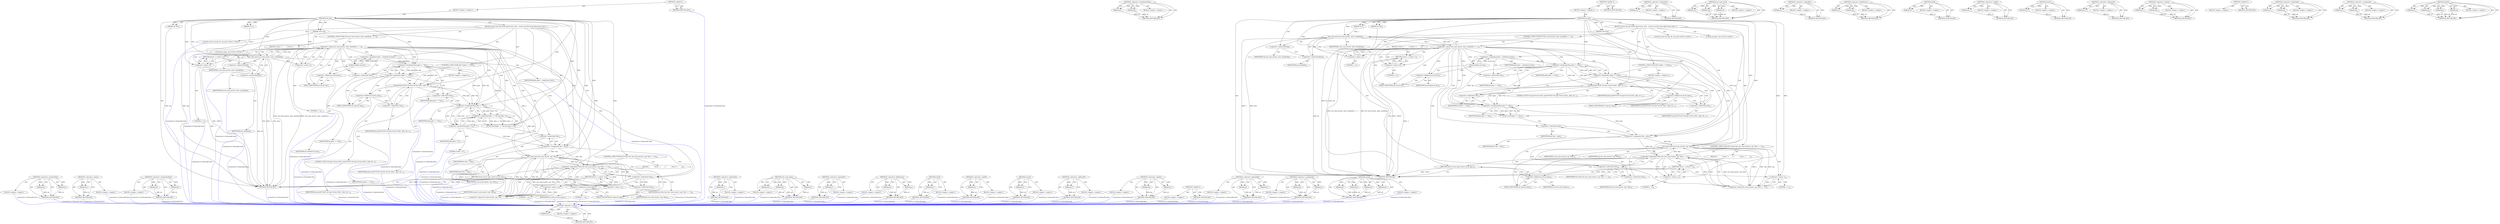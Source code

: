 digraph "printf" {
vulnerable_123 [label=<(METHOD,&lt;operator&gt;.minus)>];
vulnerable_124 [label=<(PARAM,p1)>];
vulnerable_125 [label=<(BLOCK,&lt;empty&gt;,&lt;empty&gt;)>];
vulnerable_126 [label=<(METHOD_RETURN,ANY)>];
vulnerable_145 [label=<(METHOD,&lt;operator&gt;.lessEqualsThan)>];
vulnerable_146 [label=<(PARAM,p1)>];
vulnerable_147 [label=<(PARAM,p2)>];
vulnerable_148 [label=<(BLOCK,&lt;empty&gt;,&lt;empty&gt;)>];
vulnerable_149 [label=<(METHOD_RETURN,ANY)>];
vulnerable_6 [label=<(METHOD,&lt;global&gt;)<SUB>1</SUB>>];
vulnerable_7 [label=<(BLOCK,&lt;empty&gt;,&lt;empty&gt;)<SUB>1</SUB>>];
vulnerable_8 [label=<(METHOD,net_get)<SUB>1</SUB>>];
vulnerable_9 [label=<(PARAM,int s)<SUB>1</SUB>>];
vulnerable_10 [label=<(PARAM,void *arg)<SUB>1</SUB>>];
vulnerable_11 [label=<(PARAM,int *len)<SUB>1</SUB>>];
vulnerable_12 [label=<(BLOCK,{
	struct net_hdr nh;
	int plen;

	if (net_read...,{
	struct net_hdr nh;
	int plen;

	if (net_read...)<SUB>2</SUB>>];
vulnerable_13 [label="<(LOCAL,struct net_hdr nh: net_hdr)<SUB>3</SUB>>"];
vulnerable_14 [label="<(LOCAL,int plen: int)<SUB>4</SUB>>"];
vulnerable_15 [label=<(CONTROL_STRUCTURE,IF,if (net_read_exact(s, &amp;nh, sizeof(nh)) == -1))<SUB>6</SUB>>];
vulnerable_16 [label=<(&lt;operator&gt;.equals,net_read_exact(s, &amp;nh, sizeof(nh)) == -1)<SUB>6</SUB>>];
vulnerable_17 [label=<(net_read_exact,net_read_exact(s, &amp;nh, sizeof(nh)))<SUB>6</SUB>>];
vulnerable_18 [label=<(IDENTIFIER,s,net_read_exact(s, &amp;nh, sizeof(nh)))<SUB>6</SUB>>];
vulnerable_19 [label=<(&lt;operator&gt;.addressOf,&amp;nh)<SUB>6</SUB>>];
vulnerable_20 [label=<(IDENTIFIER,nh,net_read_exact(s, &amp;nh, sizeof(nh)))<SUB>6</SUB>>];
vulnerable_21 [label=<(&lt;operator&gt;.sizeOf,sizeof(nh))<SUB>6</SUB>>];
vulnerable_22 [label=<(IDENTIFIER,nh,sizeof(nh))<SUB>6</SUB>>];
vulnerable_23 [label=<(&lt;operator&gt;.minus,-1)<SUB>6</SUB>>];
vulnerable_24 [label=<(LITERAL,1,-1)<SUB>6</SUB>>];
vulnerable_25 [label=<(BLOCK,{
		return -1;
        },{
		return -1;
        })<SUB>7</SUB>>];
vulnerable_26 [label=<(RETURN,return -1;,return -1;)<SUB>8</SUB>>];
vulnerable_27 [label=<(&lt;operator&gt;.minus,-1)<SUB>8</SUB>>];
vulnerable_28 [label=<(LITERAL,1,-1)<SUB>8</SUB>>];
vulnerable_29 [label=<(&lt;operator&gt;.assignment,plen = ntohl(nh.nh_len))<SUB>11</SUB>>];
vulnerable_30 [label=<(IDENTIFIER,plen,plen = ntohl(nh.nh_len))<SUB>11</SUB>>];
vulnerable_31 [label=<(ntohl,ntohl(nh.nh_len))<SUB>11</SUB>>];
vulnerable_32 [label=<(&lt;operator&gt;.fieldAccess,nh.nh_len)<SUB>11</SUB>>];
vulnerable_33 [label=<(IDENTIFIER,nh,ntohl(nh.nh_len))<SUB>11</SUB>>];
vulnerable_34 [label=<(FIELD_IDENTIFIER,nh_len,nh_len)<SUB>11</SUB>>];
vulnerable_35 [label=<(CONTROL_STRUCTURE,IF,if (!(plen &lt;= *len)))<SUB>12</SUB>>];
vulnerable_36 [label=<(&lt;operator&gt;.logicalNot,!(plen &lt;= *len))<SUB>12</SUB>>];
vulnerable_37 [label=<(&lt;operator&gt;.lessEqualsThan,plen &lt;= *len)<SUB>12</SUB>>];
vulnerable_38 [label=<(IDENTIFIER,plen,plen &lt;= *len)<SUB>12</SUB>>];
vulnerable_39 [label=<(&lt;operator&gt;.indirection,*len)<SUB>12</SUB>>];
vulnerable_40 [label=<(IDENTIFIER,len,plen &lt;= *len)<SUB>12</SUB>>];
vulnerable_41 [label=<(BLOCK,&lt;empty&gt;,&lt;empty&gt;)<SUB>13</SUB>>];
vulnerable_42 [label=<(printf,printf(&quot;PLEN %d type %d len %d\n&quot;,
 			plen, nh...)<SUB>13</SUB>>];
vulnerable_43 [label=<(LITERAL,&quot;PLEN %d type %d len %d\n&quot;,printf(&quot;PLEN %d type %d len %d\n&quot;,
 			plen, nh...)<SUB>13</SUB>>];
vulnerable_44 [label=<(IDENTIFIER,plen,printf(&quot;PLEN %d type %d len %d\n&quot;,
 			plen, nh...)<SUB>14</SUB>>];
vulnerable_45 [label=<(&lt;operator&gt;.fieldAccess,nh.nh_type)<SUB>14</SUB>>];
vulnerable_46 [label=<(IDENTIFIER,nh,printf(&quot;PLEN %d type %d len %d\n&quot;,
 			plen, nh...)<SUB>14</SUB>>];
vulnerable_47 [label=<(FIELD_IDENTIFIER,nh_type,nh_type)<SUB>14</SUB>>];
vulnerable_48 [label=<(&lt;operator&gt;.indirection,*len)<SUB>14</SUB>>];
vulnerable_49 [label=<(IDENTIFIER,len,printf(&quot;PLEN %d type %d len %d\n&quot;,
 			plen, nh...)<SUB>14</SUB>>];
vulnerable_50 [label=<(assert,assert(plen &lt;= *len))<SUB>15</SUB>>];
vulnerable_51 [label=<(&lt;operator&gt;.lessEqualsThan,plen &lt;= *len)<SUB>15</SUB>>];
vulnerable_52 [label=<(IDENTIFIER,plen,plen &lt;= *len)<SUB>15</SUB>>];
vulnerable_53 [label=<(&lt;operator&gt;.indirection,*len)<SUB>15</SUB>>];
vulnerable_54 [label=<(IDENTIFIER,len,plen &lt;= *len)<SUB>15</SUB>>];
vulnerable_55 [label=<(&lt;operator&gt;.assignment,*len = plen)<SUB>17</SUB>>];
vulnerable_56 [label=<(&lt;operator&gt;.indirection,*len)<SUB>17</SUB>>];
vulnerable_57 [label=<(IDENTIFIER,len,*len = plen)<SUB>17</SUB>>];
vulnerable_58 [label=<(IDENTIFIER,plen,*len = plen)<SUB>17</SUB>>];
vulnerable_59 [label=<(CONTROL_STRUCTURE,IF,if ((*len) &amp;&amp; (net_read_exact(s, arg, *len) == -1)))<SUB>18</SUB>>];
vulnerable_60 [label=<(&lt;operator&gt;.logicalAnd,(*len) &amp;&amp; (net_read_exact(s, arg, *len) == -1))<SUB>18</SUB>>];
vulnerable_61 [label=<(&lt;operator&gt;.indirection,*len)<SUB>18</SUB>>];
vulnerable_62 [label=<(IDENTIFIER,len,(*len) &amp;&amp; (net_read_exact(s, arg, *len) == -1))<SUB>18</SUB>>];
vulnerable_63 [label=<(&lt;operator&gt;.equals,net_read_exact(s, arg, *len) == -1)<SUB>18</SUB>>];
vulnerable_64 [label=<(net_read_exact,net_read_exact(s, arg, *len))<SUB>18</SUB>>];
vulnerable_65 [label=<(IDENTIFIER,s,net_read_exact(s, arg, *len))<SUB>18</SUB>>];
vulnerable_66 [label=<(IDENTIFIER,arg,net_read_exact(s, arg, *len))<SUB>18</SUB>>];
vulnerable_67 [label=<(&lt;operator&gt;.indirection,*len)<SUB>18</SUB>>];
vulnerable_68 [label=<(IDENTIFIER,len,net_read_exact(s, arg, *len))<SUB>18</SUB>>];
vulnerable_69 [label=<(&lt;operator&gt;.minus,-1)<SUB>18</SUB>>];
vulnerable_70 [label=<(LITERAL,1,-1)<SUB>18</SUB>>];
vulnerable_71 [label=<(BLOCK,{
            return -1;
        },{
            return -1;
        })<SUB>19</SUB>>];
vulnerable_72 [label=<(RETURN,return -1;,return -1;)<SUB>20</SUB>>];
vulnerable_73 [label=<(&lt;operator&gt;.minus,-1)<SUB>20</SUB>>];
vulnerable_74 [label=<(LITERAL,1,-1)<SUB>20</SUB>>];
vulnerable_75 [label=<(RETURN,return nh.nh_type;,return nh.nh_type;)<SUB>23</SUB>>];
vulnerable_76 [label=<(&lt;operator&gt;.fieldAccess,nh.nh_type)<SUB>23</SUB>>];
vulnerable_77 [label=<(IDENTIFIER,nh,return nh.nh_type;)<SUB>23</SUB>>];
vulnerable_78 [label=<(FIELD_IDENTIFIER,nh_type,nh_type)<SUB>23</SUB>>];
vulnerable_79 [label=<(METHOD_RETURN,int)<SUB>1</SUB>>];
vulnerable_81 [label=<(METHOD_RETURN,ANY)<SUB>1</SUB>>];
vulnerable_150 [label=<(METHOD,&lt;operator&gt;.indirection)>];
vulnerable_151 [label=<(PARAM,p1)>];
vulnerable_152 [label=<(BLOCK,&lt;empty&gt;,&lt;empty&gt;)>];
vulnerable_153 [label=<(METHOD_RETURN,ANY)>];
vulnerable_109 [label=<(METHOD,net_read_exact)>];
vulnerable_110 [label=<(PARAM,p1)>];
vulnerable_111 [label=<(PARAM,p2)>];
vulnerable_112 [label=<(PARAM,p3)>];
vulnerable_113 [label=<(BLOCK,&lt;empty&gt;,&lt;empty&gt;)>];
vulnerable_114 [label=<(METHOD_RETURN,ANY)>];
vulnerable_141 [label=<(METHOD,&lt;operator&gt;.logicalNot)>];
vulnerable_142 [label=<(PARAM,p1)>];
vulnerable_143 [label=<(BLOCK,&lt;empty&gt;,&lt;empty&gt;)>];
vulnerable_144 [label=<(METHOD_RETURN,ANY)>];
vulnerable_136 [label=<(METHOD,&lt;operator&gt;.fieldAccess)>];
vulnerable_137 [label=<(PARAM,p1)>];
vulnerable_138 [label=<(PARAM,p2)>];
vulnerable_139 [label=<(BLOCK,&lt;empty&gt;,&lt;empty&gt;)>];
vulnerable_140 [label=<(METHOD_RETURN,ANY)>];
vulnerable_132 [label=<(METHOD,ntohl)>];
vulnerable_133 [label=<(PARAM,p1)>];
vulnerable_134 [label=<(BLOCK,&lt;empty&gt;,&lt;empty&gt;)>];
vulnerable_135 [label=<(METHOD_RETURN,ANY)>];
vulnerable_119 [label=<(METHOD,&lt;operator&gt;.sizeOf)>];
vulnerable_120 [label=<(PARAM,p1)>];
vulnerable_121 [label=<(BLOCK,&lt;empty&gt;,&lt;empty&gt;)>];
vulnerable_122 [label=<(METHOD_RETURN,ANY)>];
vulnerable_161 [label=<(METHOD,assert)>];
vulnerable_162 [label=<(PARAM,p1)>];
vulnerable_163 [label=<(BLOCK,&lt;empty&gt;,&lt;empty&gt;)>];
vulnerable_164 [label=<(METHOD_RETURN,ANY)>];
vulnerable_115 [label=<(METHOD,&lt;operator&gt;.addressOf)>];
vulnerable_116 [label=<(PARAM,p1)>];
vulnerable_117 [label=<(BLOCK,&lt;empty&gt;,&lt;empty&gt;)>];
vulnerable_118 [label=<(METHOD_RETURN,ANY)>];
vulnerable_104 [label=<(METHOD,&lt;operator&gt;.equals)>];
vulnerable_105 [label=<(PARAM,p1)>];
vulnerable_106 [label=<(PARAM,p2)>];
vulnerable_107 [label=<(BLOCK,&lt;empty&gt;,&lt;empty&gt;)>];
vulnerable_108 [label=<(METHOD_RETURN,ANY)>];
vulnerable_98 [label=<(METHOD,&lt;global&gt;)<SUB>1</SUB>>];
vulnerable_99 [label=<(BLOCK,&lt;empty&gt;,&lt;empty&gt;)>];
vulnerable_100 [label=<(METHOD_RETURN,ANY)>];
vulnerable_165 [label=<(METHOD,&lt;operator&gt;.logicalAnd)>];
vulnerable_166 [label=<(PARAM,p1)>];
vulnerable_167 [label=<(PARAM,p2)>];
vulnerable_168 [label=<(BLOCK,&lt;empty&gt;,&lt;empty&gt;)>];
vulnerable_169 [label=<(METHOD_RETURN,ANY)>];
vulnerable_127 [label=<(METHOD,&lt;operator&gt;.assignment)>];
vulnerable_128 [label=<(PARAM,p1)>];
vulnerable_129 [label=<(PARAM,p2)>];
vulnerable_130 [label=<(BLOCK,&lt;empty&gt;,&lt;empty&gt;)>];
vulnerable_131 [label=<(METHOD_RETURN,ANY)>];
vulnerable_154 [label=<(METHOD,printf)>];
vulnerable_155 [label=<(PARAM,p1)>];
vulnerable_156 [label=<(PARAM,p2)>];
vulnerable_157 [label=<(PARAM,p3)>];
vulnerable_158 [label=<(PARAM,p4)>];
vulnerable_159 [label=<(BLOCK,&lt;empty&gt;,&lt;empty&gt;)>];
vulnerable_160 [label=<(METHOD_RETURN,ANY)>];
fixed_174 [label=<(METHOD,&lt;operator&gt;.greaterThan)>];
fixed_175 [label=<(PARAM,p1)>];
fixed_176 [label=<(PARAM,p2)>];
fixed_177 [label=<(BLOCK,&lt;empty&gt;,&lt;empty&gt;)>];
fixed_178 [label=<(METHOD_RETURN,ANY)>];
fixed_127 [label=<(METHOD,&lt;operator&gt;.minus)>];
fixed_128 [label=<(PARAM,p1)>];
fixed_129 [label=<(BLOCK,&lt;empty&gt;,&lt;empty&gt;)>];
fixed_130 [label=<(METHOD_RETURN,ANY)>];
fixed_149 [label=<(METHOD,&lt;operator&gt;.lessEqualsThan)>];
fixed_150 [label=<(PARAM,p1)>];
fixed_151 [label=<(PARAM,p2)>];
fixed_152 [label=<(BLOCK,&lt;empty&gt;,&lt;empty&gt;)>];
fixed_153 [label=<(METHOD_RETURN,ANY)>];
fixed_6 [label=<(METHOD,&lt;global&gt;)<SUB>1</SUB>>];
fixed_7 [label=<(BLOCK,&lt;empty&gt;,&lt;empty&gt;)<SUB>1</SUB>>];
fixed_8 [label=<(METHOD,net_get)<SUB>1</SUB>>];
fixed_9 [label=<(PARAM,int s)<SUB>1</SUB>>];
fixed_10 [label=<(PARAM,void *arg)<SUB>1</SUB>>];
fixed_11 [label=<(PARAM,int *len)<SUB>1</SUB>>];
fixed_12 [label=<(BLOCK,{
	struct net_hdr nh;
	int plen;

	if (net_read...,{
	struct net_hdr nh;
	int plen;

	if (net_read...)<SUB>2</SUB>>];
fixed_13 [label="<(LOCAL,struct net_hdr nh: net_hdr)<SUB>3</SUB>>"];
fixed_14 [label="<(LOCAL,int plen: int)<SUB>4</SUB>>"];
fixed_15 [label=<(CONTROL_STRUCTURE,IF,if (net_read_exact(s, &amp;nh, sizeof(nh)) == -1))<SUB>6</SUB>>];
fixed_16 [label=<(&lt;operator&gt;.equals,net_read_exact(s, &amp;nh, sizeof(nh)) == -1)<SUB>6</SUB>>];
fixed_17 [label=<(net_read_exact,net_read_exact(s, &amp;nh, sizeof(nh)))<SUB>6</SUB>>];
fixed_18 [label=<(IDENTIFIER,s,net_read_exact(s, &amp;nh, sizeof(nh)))<SUB>6</SUB>>];
fixed_19 [label=<(&lt;operator&gt;.addressOf,&amp;nh)<SUB>6</SUB>>];
fixed_20 [label=<(IDENTIFIER,nh,net_read_exact(s, &amp;nh, sizeof(nh)))<SUB>6</SUB>>];
fixed_21 [label=<(&lt;operator&gt;.sizeOf,sizeof(nh))<SUB>6</SUB>>];
fixed_22 [label=<(IDENTIFIER,nh,sizeof(nh))<SUB>6</SUB>>];
fixed_23 [label=<(&lt;operator&gt;.minus,-1)<SUB>6</SUB>>];
fixed_24 [label=<(LITERAL,1,-1)<SUB>6</SUB>>];
fixed_25 [label=<(BLOCK,{
		return -1;
        },{
		return -1;
        })<SUB>7</SUB>>];
fixed_26 [label=<(RETURN,return -1;,return -1;)<SUB>8</SUB>>];
fixed_27 [label=<(&lt;operator&gt;.minus,-1)<SUB>8</SUB>>];
fixed_28 [label=<(LITERAL,1,-1)<SUB>8</SUB>>];
fixed_29 [label=<(&lt;operator&gt;.assignment,plen = ntohl(nh.nh_len))<SUB>11</SUB>>];
fixed_30 [label=<(IDENTIFIER,plen,plen = ntohl(nh.nh_len))<SUB>11</SUB>>];
fixed_31 [label=<(ntohl,ntohl(nh.nh_len))<SUB>11</SUB>>];
fixed_32 [label=<(&lt;operator&gt;.fieldAccess,nh.nh_len)<SUB>11</SUB>>];
fixed_33 [label=<(IDENTIFIER,nh,ntohl(nh.nh_len))<SUB>11</SUB>>];
fixed_34 [label=<(FIELD_IDENTIFIER,nh_len,nh_len)<SUB>11</SUB>>];
fixed_35 [label=<(CONTROL_STRUCTURE,IF,if (!(plen &lt;= *len)))<SUB>12</SUB>>];
fixed_36 [label=<(&lt;operator&gt;.logicalNot,!(plen &lt;= *len))<SUB>12</SUB>>];
fixed_37 [label=<(&lt;operator&gt;.lessEqualsThan,plen &lt;= *len)<SUB>12</SUB>>];
fixed_38 [label=<(IDENTIFIER,plen,plen &lt;= *len)<SUB>12</SUB>>];
fixed_39 [label=<(&lt;operator&gt;.indirection,*len)<SUB>12</SUB>>];
fixed_40 [label=<(IDENTIFIER,len,plen &lt;= *len)<SUB>12</SUB>>];
fixed_41 [label=<(BLOCK,&lt;empty&gt;,&lt;empty&gt;)<SUB>13</SUB>>];
fixed_42 [label=<(printf,printf(&quot;PLEN %d type %d len %d\n&quot;,
 			plen, nh...)<SUB>13</SUB>>];
fixed_43 [label=<(LITERAL,&quot;PLEN %d type %d len %d\n&quot;,printf(&quot;PLEN %d type %d len %d\n&quot;,
 			plen, nh...)<SUB>13</SUB>>];
fixed_44 [label=<(IDENTIFIER,plen,printf(&quot;PLEN %d type %d len %d\n&quot;,
 			plen, nh...)<SUB>14</SUB>>];
fixed_45 [label=<(&lt;operator&gt;.fieldAccess,nh.nh_type)<SUB>14</SUB>>];
fixed_46 [label=<(IDENTIFIER,nh,printf(&quot;PLEN %d type %d len %d\n&quot;,
 			plen, nh...)<SUB>14</SUB>>];
fixed_47 [label=<(FIELD_IDENTIFIER,nh_type,nh_type)<SUB>14</SUB>>];
fixed_48 [label=<(&lt;operator&gt;.indirection,*len)<SUB>14</SUB>>];
fixed_49 [label=<(IDENTIFIER,len,printf(&quot;PLEN %d type %d len %d\n&quot;,
 			plen, nh...)<SUB>14</SUB>>];
fixed_50 [label=<(assert,assert(plen &lt;= *len &amp;&amp; plen &gt; 0))<SUB>15</SUB>>];
fixed_51 [label=<(&lt;operator&gt;.logicalAnd,plen &lt;= *len &amp;&amp; plen &gt; 0)<SUB>15</SUB>>];
fixed_52 [label=<(&lt;operator&gt;.lessEqualsThan,plen &lt;= *len)<SUB>15</SUB>>];
fixed_53 [label=<(IDENTIFIER,plen,plen &lt;= *len)<SUB>15</SUB>>];
fixed_54 [label=<(&lt;operator&gt;.indirection,*len)<SUB>15</SUB>>];
fixed_55 [label=<(IDENTIFIER,len,plen &lt;= *len)<SUB>15</SUB>>];
fixed_56 [label=<(&lt;operator&gt;.greaterThan,plen &gt; 0)<SUB>15</SUB>>];
fixed_57 [label=<(IDENTIFIER,plen,plen &gt; 0)<SUB>15</SUB>>];
fixed_58 [label=<(LITERAL,0,plen &gt; 0)<SUB>15</SUB>>];
fixed_59 [label=<(&lt;operator&gt;.assignment,*len = plen)<SUB>17</SUB>>];
fixed_60 [label=<(&lt;operator&gt;.indirection,*len)<SUB>17</SUB>>];
fixed_61 [label=<(IDENTIFIER,len,*len = plen)<SUB>17</SUB>>];
fixed_62 [label=<(IDENTIFIER,plen,*len = plen)<SUB>17</SUB>>];
fixed_63 [label=<(CONTROL_STRUCTURE,IF,if ((*len) &amp;&amp; (net_read_exact(s, arg, *len) == -1)))<SUB>18</SUB>>];
fixed_64 [label=<(&lt;operator&gt;.logicalAnd,(*len) &amp;&amp; (net_read_exact(s, arg, *len) == -1))<SUB>18</SUB>>];
fixed_65 [label=<(&lt;operator&gt;.indirection,*len)<SUB>18</SUB>>];
fixed_66 [label=<(IDENTIFIER,len,(*len) &amp;&amp; (net_read_exact(s, arg, *len) == -1))<SUB>18</SUB>>];
fixed_67 [label=<(&lt;operator&gt;.equals,net_read_exact(s, arg, *len) == -1)<SUB>18</SUB>>];
fixed_68 [label=<(net_read_exact,net_read_exact(s, arg, *len))<SUB>18</SUB>>];
fixed_69 [label=<(IDENTIFIER,s,net_read_exact(s, arg, *len))<SUB>18</SUB>>];
fixed_70 [label=<(IDENTIFIER,arg,net_read_exact(s, arg, *len))<SUB>18</SUB>>];
fixed_71 [label=<(&lt;operator&gt;.indirection,*len)<SUB>18</SUB>>];
fixed_72 [label=<(IDENTIFIER,len,net_read_exact(s, arg, *len))<SUB>18</SUB>>];
fixed_73 [label=<(&lt;operator&gt;.minus,-1)<SUB>18</SUB>>];
fixed_74 [label=<(LITERAL,1,-1)<SUB>18</SUB>>];
fixed_75 [label=<(BLOCK,{
            return -1;
        },{
            return -1;
        })<SUB>19</SUB>>];
fixed_76 [label=<(RETURN,return -1;,return -1;)<SUB>20</SUB>>];
fixed_77 [label=<(&lt;operator&gt;.minus,-1)<SUB>20</SUB>>];
fixed_78 [label=<(LITERAL,1,-1)<SUB>20</SUB>>];
fixed_79 [label=<(RETURN,return nh.nh_type;,return nh.nh_type;)<SUB>23</SUB>>];
fixed_80 [label=<(&lt;operator&gt;.fieldAccess,nh.nh_type)<SUB>23</SUB>>];
fixed_81 [label=<(IDENTIFIER,nh,return nh.nh_type;)<SUB>23</SUB>>];
fixed_82 [label=<(FIELD_IDENTIFIER,nh_type,nh_type)<SUB>23</SUB>>];
fixed_83 [label=<(METHOD_RETURN,int)<SUB>1</SUB>>];
fixed_85 [label=<(METHOD_RETURN,ANY)<SUB>1</SUB>>];
fixed_154 [label=<(METHOD,&lt;operator&gt;.indirection)>];
fixed_155 [label=<(PARAM,p1)>];
fixed_156 [label=<(BLOCK,&lt;empty&gt;,&lt;empty&gt;)>];
fixed_157 [label=<(METHOD_RETURN,ANY)>];
fixed_113 [label=<(METHOD,net_read_exact)>];
fixed_114 [label=<(PARAM,p1)>];
fixed_115 [label=<(PARAM,p2)>];
fixed_116 [label=<(PARAM,p3)>];
fixed_117 [label=<(BLOCK,&lt;empty&gt;,&lt;empty&gt;)>];
fixed_118 [label=<(METHOD_RETURN,ANY)>];
fixed_145 [label=<(METHOD,&lt;operator&gt;.logicalNot)>];
fixed_146 [label=<(PARAM,p1)>];
fixed_147 [label=<(BLOCK,&lt;empty&gt;,&lt;empty&gt;)>];
fixed_148 [label=<(METHOD_RETURN,ANY)>];
fixed_140 [label=<(METHOD,&lt;operator&gt;.fieldAccess)>];
fixed_141 [label=<(PARAM,p1)>];
fixed_142 [label=<(PARAM,p2)>];
fixed_143 [label=<(BLOCK,&lt;empty&gt;,&lt;empty&gt;)>];
fixed_144 [label=<(METHOD_RETURN,ANY)>];
fixed_136 [label=<(METHOD,ntohl)>];
fixed_137 [label=<(PARAM,p1)>];
fixed_138 [label=<(BLOCK,&lt;empty&gt;,&lt;empty&gt;)>];
fixed_139 [label=<(METHOD_RETURN,ANY)>];
fixed_123 [label=<(METHOD,&lt;operator&gt;.sizeOf)>];
fixed_124 [label=<(PARAM,p1)>];
fixed_125 [label=<(BLOCK,&lt;empty&gt;,&lt;empty&gt;)>];
fixed_126 [label=<(METHOD_RETURN,ANY)>];
fixed_165 [label=<(METHOD,assert)>];
fixed_166 [label=<(PARAM,p1)>];
fixed_167 [label=<(BLOCK,&lt;empty&gt;,&lt;empty&gt;)>];
fixed_168 [label=<(METHOD_RETURN,ANY)>];
fixed_119 [label=<(METHOD,&lt;operator&gt;.addressOf)>];
fixed_120 [label=<(PARAM,p1)>];
fixed_121 [label=<(BLOCK,&lt;empty&gt;,&lt;empty&gt;)>];
fixed_122 [label=<(METHOD_RETURN,ANY)>];
fixed_108 [label=<(METHOD,&lt;operator&gt;.equals)>];
fixed_109 [label=<(PARAM,p1)>];
fixed_110 [label=<(PARAM,p2)>];
fixed_111 [label=<(BLOCK,&lt;empty&gt;,&lt;empty&gt;)>];
fixed_112 [label=<(METHOD_RETURN,ANY)>];
fixed_102 [label=<(METHOD,&lt;global&gt;)<SUB>1</SUB>>];
fixed_103 [label=<(BLOCK,&lt;empty&gt;,&lt;empty&gt;)>];
fixed_104 [label=<(METHOD_RETURN,ANY)>];
fixed_169 [label=<(METHOD,&lt;operator&gt;.logicalAnd)>];
fixed_170 [label=<(PARAM,p1)>];
fixed_171 [label=<(PARAM,p2)>];
fixed_172 [label=<(BLOCK,&lt;empty&gt;,&lt;empty&gt;)>];
fixed_173 [label=<(METHOD_RETURN,ANY)>];
fixed_131 [label=<(METHOD,&lt;operator&gt;.assignment)>];
fixed_132 [label=<(PARAM,p1)>];
fixed_133 [label=<(PARAM,p2)>];
fixed_134 [label=<(BLOCK,&lt;empty&gt;,&lt;empty&gt;)>];
fixed_135 [label=<(METHOD_RETURN,ANY)>];
fixed_158 [label=<(METHOD,printf)>];
fixed_159 [label=<(PARAM,p1)>];
fixed_160 [label=<(PARAM,p2)>];
fixed_161 [label=<(PARAM,p3)>];
fixed_162 [label=<(PARAM,p4)>];
fixed_163 [label=<(BLOCK,&lt;empty&gt;,&lt;empty&gt;)>];
fixed_164 [label=<(METHOD_RETURN,ANY)>];
vulnerable_123 -> vulnerable_124  [key=0, label="AST: "];
vulnerable_123 -> vulnerable_124  [key=1, label="DDG: "];
vulnerable_123 -> vulnerable_125  [key=0, label="AST: "];
vulnerable_123 -> vulnerable_126  [key=0, label="AST: "];
vulnerable_123 -> vulnerable_126  [key=1, label="CFG: "];
vulnerable_124 -> vulnerable_126  [key=0, label="DDG: p1"];
vulnerable_145 -> vulnerable_146  [key=0, label="AST: "];
vulnerable_145 -> vulnerable_146  [key=1, label="DDG: "];
vulnerable_145 -> vulnerable_148  [key=0, label="AST: "];
vulnerable_145 -> vulnerable_147  [key=0, label="AST: "];
vulnerable_145 -> vulnerable_147  [key=1, label="DDG: "];
vulnerable_145 -> vulnerable_149  [key=0, label="AST: "];
vulnerable_145 -> vulnerable_149  [key=1, label="CFG: "];
vulnerable_146 -> vulnerable_149  [key=0, label="DDG: p1"];
vulnerable_147 -> vulnerable_149  [key=0, label="DDG: p2"];
vulnerable_6 -> vulnerable_7  [key=0, label="AST: "];
vulnerable_6 -> vulnerable_81  [key=0, label="AST: "];
vulnerable_6 -> vulnerable_81  [key=1, label="CFG: "];
vulnerable_7 -> vulnerable_8  [key=0, label="AST: "];
vulnerable_8 -> vulnerable_9  [key=0, label="AST: "];
vulnerable_8 -> vulnerable_9  [key=1, label="DDG: "];
vulnerable_8 -> vulnerable_10  [key=0, label="AST: "];
vulnerable_8 -> vulnerable_10  [key=1, label="DDG: "];
vulnerable_8 -> vulnerable_11  [key=0, label="AST: "];
vulnerable_8 -> vulnerable_11  [key=1, label="DDG: "];
vulnerable_8 -> vulnerable_12  [key=0, label="AST: "];
vulnerable_8 -> vulnerable_79  [key=0, label="AST: "];
vulnerable_8 -> vulnerable_19  [key=0, label="CFG: "];
vulnerable_8 -> vulnerable_55  [key=0, label="DDG: "];
vulnerable_8 -> vulnerable_51  [key=0, label="DDG: "];
vulnerable_8 -> vulnerable_17  [key=0, label="DDG: "];
vulnerable_8 -> vulnerable_23  [key=0, label="DDG: "];
vulnerable_8 -> vulnerable_37  [key=0, label="DDG: "];
vulnerable_8 -> vulnerable_42  [key=0, label="DDG: "];
vulnerable_8 -> vulnerable_27  [key=0, label="DDG: "];
vulnerable_8 -> vulnerable_64  [key=0, label="DDG: "];
vulnerable_8 -> vulnerable_69  [key=0, label="DDG: "];
vulnerable_8 -> vulnerable_73  [key=0, label="DDG: "];
vulnerable_9 -> vulnerable_17  [key=0, label="DDG: s"];
vulnerable_10 -> vulnerable_79  [key=0, label="DDG: arg"];
vulnerable_10 -> vulnerable_64  [key=0, label="DDG: arg"];
vulnerable_11 -> vulnerable_79  [key=0, label="DDG: len"];
vulnerable_12 -> vulnerable_13  [key=0, label="AST: "];
vulnerable_12 -> vulnerable_14  [key=0, label="AST: "];
vulnerable_12 -> vulnerable_15  [key=0, label="AST: "];
vulnerable_12 -> vulnerable_29  [key=0, label="AST: "];
vulnerable_12 -> vulnerable_35  [key=0, label="AST: "];
vulnerable_12 -> vulnerable_50  [key=0, label="AST: "];
vulnerable_12 -> vulnerable_55  [key=0, label="AST: "];
vulnerable_12 -> vulnerable_59  [key=0, label="AST: "];
vulnerable_12 -> vulnerable_75  [key=0, label="AST: "];
vulnerable_15 -> vulnerable_16  [key=0, label="AST: "];
vulnerable_15 -> vulnerable_25  [key=0, label="AST: "];
vulnerable_16 -> vulnerable_17  [key=0, label="AST: "];
vulnerable_16 -> vulnerable_23  [key=0, label="AST: "];
vulnerable_16 -> vulnerable_27  [key=0, label="CFG: "];
vulnerable_16 -> vulnerable_27  [key=1, label="CDG: "];
vulnerable_16 -> vulnerable_34  [key=0, label="CFG: "];
vulnerable_16 -> vulnerable_34  [key=1, label="CDG: "];
vulnerable_16 -> vulnerable_79  [key=0, label="DDG: net_read_exact(s, &amp;nh, sizeof(nh))"];
vulnerable_16 -> vulnerable_79  [key=1, label="DDG: net_read_exact(s, &amp;nh, sizeof(nh)) == -1"];
vulnerable_16 -> vulnerable_32  [key=0, label="CDG: "];
vulnerable_16 -> vulnerable_60  [key=0, label="CDG: "];
vulnerable_16 -> vulnerable_26  [key=0, label="CDG: "];
vulnerable_16 -> vulnerable_51  [key=0, label="CDG: "];
vulnerable_16 -> vulnerable_37  [key=0, label="CDG: "];
vulnerable_16 -> vulnerable_56  [key=0, label="CDG: "];
vulnerable_16 -> vulnerable_29  [key=0, label="CDG: "];
vulnerable_16 -> vulnerable_50  [key=0, label="CDG: "];
vulnerable_16 -> vulnerable_61  [key=0, label="CDG: "];
vulnerable_16 -> vulnerable_36  [key=0, label="CDG: "];
vulnerable_16 -> vulnerable_53  [key=0, label="CDG: "];
vulnerable_16 -> vulnerable_55  [key=0, label="CDG: "];
vulnerable_16 -> vulnerable_39  [key=0, label="CDG: "];
vulnerable_16 -> vulnerable_31  [key=0, label="CDG: "];
vulnerable_17 -> vulnerable_18  [key=0, label="AST: "];
vulnerable_17 -> vulnerable_19  [key=0, label="AST: "];
vulnerable_17 -> vulnerable_21  [key=0, label="AST: "];
vulnerable_17 -> vulnerable_23  [key=0, label="CFG: "];
vulnerable_17 -> vulnerable_79  [key=0, label="DDG: s"];
vulnerable_17 -> vulnerable_79  [key=1, label="DDG: &amp;nh"];
vulnerable_17 -> vulnerable_16  [key=0, label="DDG: s"];
vulnerable_17 -> vulnerable_16  [key=1, label="DDG: &amp;nh"];
vulnerable_17 -> vulnerable_64  [key=0, label="DDG: s"];
vulnerable_19 -> vulnerable_20  [key=0, label="AST: "];
vulnerable_19 -> vulnerable_21  [key=0, label="CFG: "];
vulnerable_21 -> vulnerable_22  [key=0, label="AST: "];
vulnerable_21 -> vulnerable_17  [key=0, label="CFG: "];
vulnerable_21 -> vulnerable_79  [key=0, label="DDG: nh"];
vulnerable_23 -> vulnerable_24  [key=0, label="AST: "];
vulnerable_23 -> vulnerable_16  [key=0, label="CFG: "];
vulnerable_23 -> vulnerable_16  [key=1, label="DDG: 1"];
vulnerable_25 -> vulnerable_26  [key=0, label="AST: "];
vulnerable_26 -> vulnerable_27  [key=0, label="AST: "];
vulnerable_26 -> vulnerable_79  [key=0, label="CFG: "];
vulnerable_26 -> vulnerable_79  [key=1, label="DDG: &lt;RET&gt;"];
vulnerable_27 -> vulnerable_28  [key=0, label="AST: "];
vulnerable_27 -> vulnerable_26  [key=0, label="CFG: "];
vulnerable_27 -> vulnerable_26  [key=1, label="DDG: -1"];
vulnerable_27 -> vulnerable_79  [key=0, label="DDG: -1"];
vulnerable_29 -> vulnerable_30  [key=0, label="AST: "];
vulnerable_29 -> vulnerable_31  [key=0, label="AST: "];
vulnerable_29 -> vulnerable_39  [key=0, label="CFG: "];
vulnerable_29 -> vulnerable_37  [key=0, label="DDG: plen"];
vulnerable_31 -> vulnerable_32  [key=0, label="AST: "];
vulnerable_31 -> vulnerable_29  [key=0, label="CFG: "];
vulnerable_31 -> vulnerable_29  [key=1, label="DDG: nh.nh_len"];
vulnerable_32 -> vulnerable_33  [key=0, label="AST: "];
vulnerable_32 -> vulnerable_34  [key=0, label="AST: "];
vulnerable_32 -> vulnerable_31  [key=0, label="CFG: "];
vulnerable_34 -> vulnerable_32  [key=0, label="CFG: "];
vulnerable_35 -> vulnerable_36  [key=0, label="AST: "];
vulnerable_35 -> vulnerable_41  [key=0, label="AST: "];
vulnerable_36 -> vulnerable_37  [key=0, label="AST: "];
vulnerable_36 -> vulnerable_47  [key=0, label="CFG: "];
vulnerable_36 -> vulnerable_47  [key=1, label="CDG: "];
vulnerable_36 -> vulnerable_53  [key=0, label="CFG: "];
vulnerable_36 -> vulnerable_48  [key=0, label="CDG: "];
vulnerable_36 -> vulnerable_42  [key=0, label="CDG: "];
vulnerable_36 -> vulnerable_45  [key=0, label="CDG: "];
vulnerable_37 -> vulnerable_38  [key=0, label="AST: "];
vulnerable_37 -> vulnerable_39  [key=0, label="AST: "];
vulnerable_37 -> vulnerable_36  [key=0, label="CFG: "];
vulnerable_37 -> vulnerable_36  [key=1, label="DDG: plen"];
vulnerable_37 -> vulnerable_36  [key=2, label="DDG: *len"];
vulnerable_37 -> vulnerable_51  [key=0, label="DDG: plen"];
vulnerable_37 -> vulnerable_51  [key=1, label="DDG: *len"];
vulnerable_37 -> vulnerable_42  [key=0, label="DDG: plen"];
vulnerable_37 -> vulnerable_42  [key=1, label="DDG: *len"];
vulnerable_39 -> vulnerable_40  [key=0, label="AST: "];
vulnerable_39 -> vulnerable_37  [key=0, label="CFG: "];
vulnerable_41 -> vulnerable_42  [key=0, label="AST: "];
vulnerable_42 -> vulnerable_43  [key=0, label="AST: "];
vulnerable_42 -> vulnerable_44  [key=0, label="AST: "];
vulnerable_42 -> vulnerable_45  [key=0, label="AST: "];
vulnerable_42 -> vulnerable_48  [key=0, label="AST: "];
vulnerable_42 -> vulnerable_53  [key=0, label="CFG: "];
vulnerable_42 -> vulnerable_51  [key=0, label="DDG: plen"];
vulnerable_42 -> vulnerable_51  [key=1, label="DDG: *len"];
vulnerable_45 -> vulnerable_46  [key=0, label="AST: "];
vulnerable_45 -> vulnerable_47  [key=0, label="AST: "];
vulnerable_45 -> vulnerable_48  [key=0, label="CFG: "];
vulnerable_47 -> vulnerable_45  [key=0, label="CFG: "];
vulnerable_48 -> vulnerable_49  [key=0, label="AST: "];
vulnerable_48 -> vulnerable_42  [key=0, label="CFG: "];
vulnerable_50 -> vulnerable_51  [key=0, label="AST: "];
vulnerable_50 -> vulnerable_56  [key=0, label="CFG: "];
vulnerable_51 -> vulnerable_52  [key=0, label="AST: "];
vulnerable_51 -> vulnerable_53  [key=0, label="AST: "];
vulnerable_51 -> vulnerable_50  [key=0, label="CFG: "];
vulnerable_51 -> vulnerable_50  [key=1, label="DDG: plen"];
vulnerable_51 -> vulnerable_50  [key=2, label="DDG: *len"];
vulnerable_51 -> vulnerable_55  [key=0, label="DDG: plen"];
vulnerable_53 -> vulnerable_54  [key=0, label="AST: "];
vulnerable_53 -> vulnerable_51  [key=0, label="CFG: "];
vulnerable_55 -> vulnerable_56  [key=0, label="AST: "];
vulnerable_55 -> vulnerable_58  [key=0, label="AST: "];
vulnerable_55 -> vulnerable_61  [key=0, label="CFG: "];
vulnerable_55 -> vulnerable_60  [key=0, label="DDG: *len"];
vulnerable_55 -> vulnerable_64  [key=0, label="DDG: *len"];
vulnerable_56 -> vulnerable_57  [key=0, label="AST: "];
vulnerable_56 -> vulnerable_55  [key=0, label="CFG: "];
vulnerable_59 -> vulnerable_60  [key=0, label="AST: "];
vulnerable_59 -> vulnerable_71  [key=0, label="AST: "];
vulnerable_60 -> vulnerable_61  [key=0, label="AST: "];
vulnerable_60 -> vulnerable_63  [key=0, label="AST: "];
vulnerable_60 -> vulnerable_73  [key=0, label="CFG: "];
vulnerable_60 -> vulnerable_73  [key=1, label="CDG: "];
vulnerable_60 -> vulnerable_78  [key=0, label="CFG: "];
vulnerable_60 -> vulnerable_78  [key=1, label="CDG: "];
vulnerable_60 -> vulnerable_75  [key=0, label="CDG: "];
vulnerable_60 -> vulnerable_72  [key=0, label="CDG: "];
vulnerable_60 -> vulnerable_76  [key=0, label="CDG: "];
vulnerable_61 -> vulnerable_62  [key=0, label="AST: "];
vulnerable_61 -> vulnerable_60  [key=0, label="CFG: "];
vulnerable_61 -> vulnerable_67  [key=0, label="CFG: "];
vulnerable_61 -> vulnerable_67  [key=1, label="CDG: "];
vulnerable_61 -> vulnerable_64  [key=0, label="CDG: "];
vulnerable_61 -> vulnerable_69  [key=0, label="CDG: "];
vulnerable_61 -> vulnerable_63  [key=0, label="CDG: "];
vulnerable_63 -> vulnerable_64  [key=0, label="AST: "];
vulnerable_63 -> vulnerable_69  [key=0, label="AST: "];
vulnerable_63 -> vulnerable_60  [key=0, label="CFG: "];
vulnerable_63 -> vulnerable_60  [key=1, label="DDG: net_read_exact(s, arg, *len)"];
vulnerable_63 -> vulnerable_60  [key=2, label="DDG: -1"];
vulnerable_64 -> vulnerable_65  [key=0, label="AST: "];
vulnerable_64 -> vulnerable_66  [key=0, label="AST: "];
vulnerable_64 -> vulnerable_67  [key=0, label="AST: "];
vulnerable_64 -> vulnerable_69  [key=0, label="CFG: "];
vulnerable_64 -> vulnerable_60  [key=0, label="DDG: *len"];
vulnerable_64 -> vulnerable_63  [key=0, label="DDG: s"];
vulnerable_64 -> vulnerable_63  [key=1, label="DDG: arg"];
vulnerable_64 -> vulnerable_63  [key=2, label="DDG: *len"];
vulnerable_67 -> vulnerable_68  [key=0, label="AST: "];
vulnerable_67 -> vulnerable_64  [key=0, label="CFG: "];
vulnerable_69 -> vulnerable_70  [key=0, label="AST: "];
vulnerable_69 -> vulnerable_63  [key=0, label="CFG: "];
vulnerable_69 -> vulnerable_63  [key=1, label="DDG: 1"];
vulnerable_71 -> vulnerable_72  [key=0, label="AST: "];
vulnerable_72 -> vulnerable_73  [key=0, label="AST: "];
vulnerable_72 -> vulnerable_79  [key=0, label="CFG: "];
vulnerable_72 -> vulnerable_79  [key=1, label="DDG: &lt;RET&gt;"];
vulnerable_73 -> vulnerable_74  [key=0, label="AST: "];
vulnerable_73 -> vulnerable_72  [key=0, label="CFG: "];
vulnerable_73 -> vulnerable_72  [key=1, label="DDG: -1"];
vulnerable_75 -> vulnerable_76  [key=0, label="AST: "];
vulnerable_75 -> vulnerable_79  [key=0, label="CFG: "];
vulnerable_75 -> vulnerable_79  [key=1, label="DDG: &lt;RET&gt;"];
vulnerable_76 -> vulnerable_77  [key=0, label="AST: "];
vulnerable_76 -> vulnerable_78  [key=0, label="AST: "];
vulnerable_76 -> vulnerable_75  [key=0, label="CFG: "];
vulnerable_78 -> vulnerable_76  [key=0, label="CFG: "];
vulnerable_150 -> vulnerable_151  [key=0, label="AST: "];
vulnerable_150 -> vulnerable_151  [key=1, label="DDG: "];
vulnerable_150 -> vulnerable_152  [key=0, label="AST: "];
vulnerable_150 -> vulnerable_153  [key=0, label="AST: "];
vulnerable_150 -> vulnerable_153  [key=1, label="CFG: "];
vulnerable_151 -> vulnerable_153  [key=0, label="DDG: p1"];
vulnerable_109 -> vulnerable_110  [key=0, label="AST: "];
vulnerable_109 -> vulnerable_110  [key=1, label="DDG: "];
vulnerable_109 -> vulnerable_113  [key=0, label="AST: "];
vulnerable_109 -> vulnerable_111  [key=0, label="AST: "];
vulnerable_109 -> vulnerable_111  [key=1, label="DDG: "];
vulnerable_109 -> vulnerable_114  [key=0, label="AST: "];
vulnerable_109 -> vulnerable_114  [key=1, label="CFG: "];
vulnerable_109 -> vulnerable_112  [key=0, label="AST: "];
vulnerable_109 -> vulnerable_112  [key=1, label="DDG: "];
vulnerable_110 -> vulnerable_114  [key=0, label="DDG: p1"];
vulnerable_111 -> vulnerable_114  [key=0, label="DDG: p2"];
vulnerable_112 -> vulnerable_114  [key=0, label="DDG: p3"];
vulnerable_141 -> vulnerable_142  [key=0, label="AST: "];
vulnerable_141 -> vulnerable_142  [key=1, label="DDG: "];
vulnerable_141 -> vulnerable_143  [key=0, label="AST: "];
vulnerable_141 -> vulnerable_144  [key=0, label="AST: "];
vulnerable_141 -> vulnerable_144  [key=1, label="CFG: "];
vulnerable_142 -> vulnerable_144  [key=0, label="DDG: p1"];
vulnerable_136 -> vulnerable_137  [key=0, label="AST: "];
vulnerable_136 -> vulnerable_137  [key=1, label="DDG: "];
vulnerable_136 -> vulnerable_139  [key=0, label="AST: "];
vulnerable_136 -> vulnerable_138  [key=0, label="AST: "];
vulnerable_136 -> vulnerable_138  [key=1, label="DDG: "];
vulnerable_136 -> vulnerable_140  [key=0, label="AST: "];
vulnerable_136 -> vulnerable_140  [key=1, label="CFG: "];
vulnerable_137 -> vulnerable_140  [key=0, label="DDG: p1"];
vulnerable_138 -> vulnerable_140  [key=0, label="DDG: p2"];
vulnerable_132 -> vulnerable_133  [key=0, label="AST: "];
vulnerable_132 -> vulnerable_133  [key=1, label="DDG: "];
vulnerable_132 -> vulnerable_134  [key=0, label="AST: "];
vulnerable_132 -> vulnerable_135  [key=0, label="AST: "];
vulnerable_132 -> vulnerable_135  [key=1, label="CFG: "];
vulnerable_133 -> vulnerable_135  [key=0, label="DDG: p1"];
vulnerable_119 -> vulnerable_120  [key=0, label="AST: "];
vulnerable_119 -> vulnerable_120  [key=1, label="DDG: "];
vulnerable_119 -> vulnerable_121  [key=0, label="AST: "];
vulnerable_119 -> vulnerable_122  [key=0, label="AST: "];
vulnerable_119 -> vulnerable_122  [key=1, label="CFG: "];
vulnerable_120 -> vulnerable_122  [key=0, label="DDG: p1"];
vulnerable_161 -> vulnerable_162  [key=0, label="AST: "];
vulnerable_161 -> vulnerable_162  [key=1, label="DDG: "];
vulnerable_161 -> vulnerable_163  [key=0, label="AST: "];
vulnerable_161 -> vulnerable_164  [key=0, label="AST: "];
vulnerable_161 -> vulnerable_164  [key=1, label="CFG: "];
vulnerable_162 -> vulnerable_164  [key=0, label="DDG: p1"];
vulnerable_115 -> vulnerable_116  [key=0, label="AST: "];
vulnerable_115 -> vulnerable_116  [key=1, label="DDG: "];
vulnerable_115 -> vulnerable_117  [key=0, label="AST: "];
vulnerable_115 -> vulnerable_118  [key=0, label="AST: "];
vulnerable_115 -> vulnerable_118  [key=1, label="CFG: "];
vulnerable_116 -> vulnerable_118  [key=0, label="DDG: p1"];
vulnerable_104 -> vulnerable_105  [key=0, label="AST: "];
vulnerable_104 -> vulnerable_105  [key=1, label="DDG: "];
vulnerable_104 -> vulnerable_107  [key=0, label="AST: "];
vulnerable_104 -> vulnerable_106  [key=0, label="AST: "];
vulnerable_104 -> vulnerable_106  [key=1, label="DDG: "];
vulnerable_104 -> vulnerable_108  [key=0, label="AST: "];
vulnerable_104 -> vulnerable_108  [key=1, label="CFG: "];
vulnerable_105 -> vulnerable_108  [key=0, label="DDG: p1"];
vulnerable_106 -> vulnerable_108  [key=0, label="DDG: p2"];
vulnerable_98 -> vulnerable_99  [key=0, label="AST: "];
vulnerable_98 -> vulnerable_100  [key=0, label="AST: "];
vulnerable_98 -> vulnerable_100  [key=1, label="CFG: "];
vulnerable_165 -> vulnerable_166  [key=0, label="AST: "];
vulnerable_165 -> vulnerable_166  [key=1, label="DDG: "];
vulnerable_165 -> vulnerable_168  [key=0, label="AST: "];
vulnerable_165 -> vulnerable_167  [key=0, label="AST: "];
vulnerable_165 -> vulnerable_167  [key=1, label="DDG: "];
vulnerable_165 -> vulnerable_169  [key=0, label="AST: "];
vulnerable_165 -> vulnerable_169  [key=1, label="CFG: "];
vulnerable_166 -> vulnerable_169  [key=0, label="DDG: p1"];
vulnerable_167 -> vulnerable_169  [key=0, label="DDG: p2"];
vulnerable_127 -> vulnerable_128  [key=0, label="AST: "];
vulnerable_127 -> vulnerable_128  [key=1, label="DDG: "];
vulnerable_127 -> vulnerable_130  [key=0, label="AST: "];
vulnerable_127 -> vulnerable_129  [key=0, label="AST: "];
vulnerable_127 -> vulnerable_129  [key=1, label="DDG: "];
vulnerable_127 -> vulnerable_131  [key=0, label="AST: "];
vulnerable_127 -> vulnerable_131  [key=1, label="CFG: "];
vulnerable_128 -> vulnerable_131  [key=0, label="DDG: p1"];
vulnerable_129 -> vulnerable_131  [key=0, label="DDG: p2"];
vulnerable_154 -> vulnerable_155  [key=0, label="AST: "];
vulnerable_154 -> vulnerable_155  [key=1, label="DDG: "];
vulnerable_154 -> vulnerable_159  [key=0, label="AST: "];
vulnerable_154 -> vulnerable_156  [key=0, label="AST: "];
vulnerable_154 -> vulnerable_156  [key=1, label="DDG: "];
vulnerable_154 -> vulnerable_160  [key=0, label="AST: "];
vulnerable_154 -> vulnerable_160  [key=1, label="CFG: "];
vulnerable_154 -> vulnerable_157  [key=0, label="AST: "];
vulnerable_154 -> vulnerable_157  [key=1, label="DDG: "];
vulnerable_154 -> vulnerable_158  [key=0, label="AST: "];
vulnerable_154 -> vulnerable_158  [key=1, label="DDG: "];
vulnerable_155 -> vulnerable_160  [key=0, label="DDG: p1"];
vulnerable_156 -> vulnerable_160  [key=0, label="DDG: p2"];
vulnerable_157 -> vulnerable_160  [key=0, label="DDG: p3"];
vulnerable_158 -> vulnerable_160  [key=0, label="DDG: p4"];
fixed_174 -> fixed_175  [key=0, label="AST: "];
fixed_174 -> fixed_175  [key=1, label="DDG: "];
fixed_174 -> fixed_177  [key=0, label="AST: "];
fixed_174 -> fixed_176  [key=0, label="AST: "];
fixed_174 -> fixed_176  [key=1, label="DDG: "];
fixed_174 -> fixed_178  [key=0, label="AST: "];
fixed_174 -> fixed_178  [key=1, label="CFG: "];
fixed_175 -> fixed_178  [key=0, label="DDG: p1"];
fixed_176 -> fixed_178  [key=0, label="DDG: p2"];
fixed_177 -> vulnerable_123  [color=blue, key=0, label="Connection to Vulnerable Root", penwidth="2.0", style=dashed];
fixed_178 -> vulnerable_123  [color=blue, key=0, label="Connection to Vulnerable Root", penwidth="2.0", style=dashed];
fixed_127 -> fixed_128  [key=0, label="AST: "];
fixed_127 -> fixed_128  [key=1, label="DDG: "];
fixed_127 -> fixed_129  [key=0, label="AST: "];
fixed_127 -> fixed_130  [key=0, label="AST: "];
fixed_127 -> fixed_130  [key=1, label="CFG: "];
fixed_128 -> fixed_130  [key=0, label="DDG: p1"];
fixed_129 -> vulnerable_123  [color=blue, key=0, label="Connection to Vulnerable Root", penwidth="2.0", style=dashed];
fixed_130 -> vulnerable_123  [color=blue, key=0, label="Connection to Vulnerable Root", penwidth="2.0", style=dashed];
fixed_149 -> fixed_150  [key=0, label="AST: "];
fixed_149 -> fixed_150  [key=1, label="DDG: "];
fixed_149 -> fixed_152  [key=0, label="AST: "];
fixed_149 -> fixed_151  [key=0, label="AST: "];
fixed_149 -> fixed_151  [key=1, label="DDG: "];
fixed_149 -> fixed_153  [key=0, label="AST: "];
fixed_149 -> fixed_153  [key=1, label="CFG: "];
fixed_150 -> fixed_153  [key=0, label="DDG: p1"];
fixed_151 -> fixed_153  [key=0, label="DDG: p2"];
fixed_152 -> vulnerable_123  [color=blue, key=0, label="Connection to Vulnerable Root", penwidth="2.0", style=dashed];
fixed_153 -> vulnerable_123  [color=blue, key=0, label="Connection to Vulnerable Root", penwidth="2.0", style=dashed];
fixed_6 -> fixed_7  [key=0, label="AST: "];
fixed_6 -> fixed_85  [key=0, label="AST: "];
fixed_6 -> fixed_85  [key=1, label="CFG: "];
fixed_7 -> fixed_8  [key=0, label="AST: "];
fixed_8 -> fixed_9  [key=0, label="AST: "];
fixed_8 -> fixed_9  [key=1, label="DDG: "];
fixed_8 -> fixed_10  [key=0, label="AST: "];
fixed_8 -> fixed_10  [key=1, label="DDG: "];
fixed_8 -> fixed_11  [key=0, label="AST: "];
fixed_8 -> fixed_11  [key=1, label="DDG: "];
fixed_8 -> fixed_12  [key=0, label="AST: "];
fixed_8 -> fixed_83  [key=0, label="AST: "];
fixed_8 -> fixed_19  [key=0, label="CFG: "];
fixed_8 -> fixed_59  [key=0, label="DDG: "];
fixed_8 -> fixed_17  [key=0, label="DDG: "];
fixed_8 -> fixed_23  [key=0, label="DDG: "];
fixed_8 -> fixed_37  [key=0, label="DDG: "];
fixed_8 -> fixed_42  [key=0, label="DDG: "];
fixed_8 -> fixed_52  [key=0, label="DDG: "];
fixed_8 -> fixed_56  [key=0, label="DDG: "];
fixed_8 -> fixed_27  [key=0, label="DDG: "];
fixed_8 -> fixed_68  [key=0, label="DDG: "];
fixed_8 -> fixed_73  [key=0, label="DDG: "];
fixed_8 -> fixed_77  [key=0, label="DDG: "];
fixed_9 -> fixed_17  [key=0, label="DDG: s"];
fixed_10 -> fixed_83  [key=0, label="DDG: arg"];
fixed_10 -> fixed_68  [key=0, label="DDG: arg"];
fixed_11 -> fixed_83  [key=0, label="DDG: len"];
fixed_12 -> fixed_13  [key=0, label="AST: "];
fixed_12 -> fixed_14  [key=0, label="AST: "];
fixed_12 -> fixed_15  [key=0, label="AST: "];
fixed_12 -> fixed_29  [key=0, label="AST: "];
fixed_12 -> fixed_35  [key=0, label="AST: "];
fixed_12 -> fixed_50  [key=0, label="AST: "];
fixed_12 -> fixed_59  [key=0, label="AST: "];
fixed_12 -> fixed_63  [key=0, label="AST: "];
fixed_12 -> fixed_79  [key=0, label="AST: "];
fixed_13 -> vulnerable_123  [color=blue, key=0, label="Connection to Vulnerable Root", penwidth="2.0", style=dashed];
fixed_14 -> vulnerable_123  [color=blue, key=0, label="Connection to Vulnerable Root", penwidth="2.0", style=dashed];
fixed_15 -> fixed_16  [key=0, label="AST: "];
fixed_15 -> fixed_25  [key=0, label="AST: "];
fixed_16 -> fixed_17  [key=0, label="AST: "];
fixed_16 -> fixed_23  [key=0, label="AST: "];
fixed_16 -> fixed_27  [key=0, label="CFG: "];
fixed_16 -> fixed_27  [key=1, label="CDG: "];
fixed_16 -> fixed_34  [key=0, label="CFG: "];
fixed_16 -> fixed_34  [key=1, label="CDG: "];
fixed_16 -> fixed_83  [key=0, label="DDG: net_read_exact(s, &amp;nh, sizeof(nh))"];
fixed_16 -> fixed_83  [key=1, label="DDG: net_read_exact(s, &amp;nh, sizeof(nh)) == -1"];
fixed_16 -> fixed_32  [key=0, label="CDG: "];
fixed_16 -> fixed_60  [key=0, label="CDG: "];
fixed_16 -> fixed_26  [key=0, label="CDG: "];
fixed_16 -> fixed_64  [key=0, label="CDG: "];
fixed_16 -> fixed_51  [key=0, label="CDG: "];
fixed_16 -> fixed_52  [key=0, label="CDG: "];
fixed_16 -> fixed_37  [key=0, label="CDG: "];
fixed_16 -> fixed_29  [key=0, label="CDG: "];
fixed_16 -> fixed_65  [key=0, label="CDG: "];
fixed_16 -> fixed_50  [key=0, label="CDG: "];
fixed_16 -> fixed_59  [key=0, label="CDG: "];
fixed_16 -> fixed_54  [key=0, label="CDG: "];
fixed_16 -> fixed_36  [key=0, label="CDG: "];
fixed_16 -> fixed_39  [key=0, label="CDG: "];
fixed_16 -> fixed_31  [key=0, label="CDG: "];
fixed_17 -> fixed_18  [key=0, label="AST: "];
fixed_17 -> fixed_19  [key=0, label="AST: "];
fixed_17 -> fixed_21  [key=0, label="AST: "];
fixed_17 -> fixed_23  [key=0, label="CFG: "];
fixed_17 -> fixed_83  [key=0, label="DDG: s"];
fixed_17 -> fixed_83  [key=1, label="DDG: &amp;nh"];
fixed_17 -> fixed_16  [key=0, label="DDG: s"];
fixed_17 -> fixed_16  [key=1, label="DDG: &amp;nh"];
fixed_17 -> fixed_68  [key=0, label="DDG: s"];
fixed_18 -> vulnerable_123  [color=blue, key=0, label="Connection to Vulnerable Root", penwidth="2.0", style=dashed];
fixed_19 -> fixed_20  [key=0, label="AST: "];
fixed_19 -> fixed_21  [key=0, label="CFG: "];
fixed_20 -> vulnerable_123  [color=blue, key=0, label="Connection to Vulnerable Root", penwidth="2.0", style=dashed];
fixed_21 -> fixed_22  [key=0, label="AST: "];
fixed_21 -> fixed_17  [key=0, label="CFG: "];
fixed_21 -> fixed_83  [key=0, label="DDG: nh"];
fixed_22 -> vulnerable_123  [color=blue, key=0, label="Connection to Vulnerable Root", penwidth="2.0", style=dashed];
fixed_23 -> fixed_24  [key=0, label="AST: "];
fixed_23 -> fixed_16  [key=0, label="CFG: "];
fixed_23 -> fixed_16  [key=1, label="DDG: 1"];
fixed_24 -> vulnerable_123  [color=blue, key=0, label="Connection to Vulnerable Root", penwidth="2.0", style=dashed];
fixed_25 -> fixed_26  [key=0, label="AST: "];
fixed_26 -> fixed_27  [key=0, label="AST: "];
fixed_26 -> fixed_83  [key=0, label="CFG: "];
fixed_26 -> fixed_83  [key=1, label="DDG: &lt;RET&gt;"];
fixed_27 -> fixed_28  [key=0, label="AST: "];
fixed_27 -> fixed_26  [key=0, label="CFG: "];
fixed_27 -> fixed_26  [key=1, label="DDG: -1"];
fixed_27 -> fixed_83  [key=0, label="DDG: -1"];
fixed_28 -> vulnerable_123  [color=blue, key=0, label="Connection to Vulnerable Root", penwidth="2.0", style=dashed];
fixed_29 -> fixed_30  [key=0, label="AST: "];
fixed_29 -> fixed_31  [key=0, label="AST: "];
fixed_29 -> fixed_39  [key=0, label="CFG: "];
fixed_29 -> fixed_37  [key=0, label="DDG: plen"];
fixed_30 -> vulnerable_123  [color=blue, key=0, label="Connection to Vulnerable Root", penwidth="2.0", style=dashed];
fixed_31 -> fixed_32  [key=0, label="AST: "];
fixed_31 -> fixed_29  [key=0, label="CFG: "];
fixed_31 -> fixed_29  [key=1, label="DDG: nh.nh_len"];
fixed_32 -> fixed_33  [key=0, label="AST: "];
fixed_32 -> fixed_34  [key=0, label="AST: "];
fixed_32 -> fixed_31  [key=0, label="CFG: "];
fixed_33 -> vulnerable_123  [color=blue, key=0, label="Connection to Vulnerable Root", penwidth="2.0", style=dashed];
fixed_34 -> fixed_32  [key=0, label="CFG: "];
fixed_35 -> fixed_36  [key=0, label="AST: "];
fixed_35 -> fixed_41  [key=0, label="AST: "];
fixed_36 -> fixed_37  [key=0, label="AST: "];
fixed_36 -> fixed_47  [key=0, label="CFG: "];
fixed_36 -> fixed_47  [key=1, label="CDG: "];
fixed_36 -> fixed_54  [key=0, label="CFG: "];
fixed_36 -> fixed_48  [key=0, label="CDG: "];
fixed_36 -> fixed_42  [key=0, label="CDG: "];
fixed_36 -> fixed_45  [key=0, label="CDG: "];
fixed_37 -> fixed_38  [key=0, label="AST: "];
fixed_37 -> fixed_39  [key=0, label="AST: "];
fixed_37 -> fixed_36  [key=0, label="CFG: "];
fixed_37 -> fixed_36  [key=1, label="DDG: plen"];
fixed_37 -> fixed_36  [key=2, label="DDG: *len"];
fixed_37 -> fixed_42  [key=0, label="DDG: plen"];
fixed_37 -> fixed_42  [key=1, label="DDG: *len"];
fixed_37 -> fixed_52  [key=0, label="DDG: plen"];
fixed_37 -> fixed_52  [key=1, label="DDG: *len"];
fixed_38 -> vulnerable_123  [color=blue, key=0, label="Connection to Vulnerable Root", penwidth="2.0", style=dashed];
fixed_39 -> fixed_40  [key=0, label="AST: "];
fixed_39 -> fixed_37  [key=0, label="CFG: "];
fixed_40 -> vulnerable_123  [color=blue, key=0, label="Connection to Vulnerable Root", penwidth="2.0", style=dashed];
fixed_41 -> fixed_42  [key=0, label="AST: "];
fixed_42 -> fixed_43  [key=0, label="AST: "];
fixed_42 -> fixed_44  [key=0, label="AST: "];
fixed_42 -> fixed_45  [key=0, label="AST: "];
fixed_42 -> fixed_48  [key=0, label="AST: "];
fixed_42 -> fixed_54  [key=0, label="CFG: "];
fixed_42 -> fixed_52  [key=0, label="DDG: plen"];
fixed_42 -> fixed_52  [key=1, label="DDG: *len"];
fixed_43 -> vulnerable_123  [color=blue, key=0, label="Connection to Vulnerable Root", penwidth="2.0", style=dashed];
fixed_44 -> vulnerable_123  [color=blue, key=0, label="Connection to Vulnerable Root", penwidth="2.0", style=dashed];
fixed_45 -> fixed_46  [key=0, label="AST: "];
fixed_45 -> fixed_47  [key=0, label="AST: "];
fixed_45 -> fixed_48  [key=0, label="CFG: "];
fixed_46 -> vulnerable_123  [color=blue, key=0, label="Connection to Vulnerable Root", penwidth="2.0", style=dashed];
fixed_47 -> fixed_45  [key=0, label="CFG: "];
fixed_48 -> fixed_49  [key=0, label="AST: "];
fixed_48 -> fixed_42  [key=0, label="CFG: "];
fixed_49 -> vulnerable_123  [color=blue, key=0, label="Connection to Vulnerable Root", penwidth="2.0", style=dashed];
fixed_50 -> fixed_51  [key=0, label="AST: "];
fixed_50 -> fixed_60  [key=0, label="CFG: "];
fixed_51 -> fixed_52  [key=0, label="AST: "];
fixed_51 -> fixed_56  [key=0, label="AST: "];
fixed_51 -> fixed_50  [key=0, label="CFG: "];
fixed_51 -> fixed_50  [key=1, label="DDG: plen &lt;= *len"];
fixed_51 -> fixed_50  [key=2, label="DDG: plen &gt; 0"];
fixed_52 -> fixed_53  [key=0, label="AST: "];
fixed_52 -> fixed_54  [key=0, label="AST: "];
fixed_52 -> fixed_51  [key=0, label="CFG: "];
fixed_52 -> fixed_51  [key=1, label="DDG: plen"];
fixed_52 -> fixed_51  [key=2, label="DDG: *len"];
fixed_52 -> fixed_56  [key=0, label="CFG: "];
fixed_52 -> fixed_56  [key=1, label="DDG: plen"];
fixed_52 -> fixed_56  [key=2, label="CDG: "];
fixed_52 -> fixed_59  [key=0, label="DDG: plen"];
fixed_53 -> vulnerable_123  [color=blue, key=0, label="Connection to Vulnerable Root", penwidth="2.0", style=dashed];
fixed_54 -> fixed_55  [key=0, label="AST: "];
fixed_54 -> fixed_52  [key=0, label="CFG: "];
fixed_55 -> vulnerable_123  [color=blue, key=0, label="Connection to Vulnerable Root", penwidth="2.0", style=dashed];
fixed_56 -> fixed_57  [key=0, label="AST: "];
fixed_56 -> fixed_58  [key=0, label="AST: "];
fixed_56 -> fixed_51  [key=0, label="CFG: "];
fixed_56 -> fixed_51  [key=1, label="DDG: plen"];
fixed_56 -> fixed_51  [key=2, label="DDG: 0"];
fixed_56 -> fixed_59  [key=0, label="DDG: plen"];
fixed_57 -> vulnerable_123  [color=blue, key=0, label="Connection to Vulnerable Root", penwidth="2.0", style=dashed];
fixed_58 -> vulnerable_123  [color=blue, key=0, label="Connection to Vulnerable Root", penwidth="2.0", style=dashed];
fixed_59 -> fixed_60  [key=0, label="AST: "];
fixed_59 -> fixed_62  [key=0, label="AST: "];
fixed_59 -> fixed_65  [key=0, label="CFG: "];
fixed_59 -> fixed_64  [key=0, label="DDG: *len"];
fixed_59 -> fixed_68  [key=0, label="DDG: *len"];
fixed_60 -> fixed_61  [key=0, label="AST: "];
fixed_60 -> fixed_59  [key=0, label="CFG: "];
fixed_61 -> vulnerable_123  [color=blue, key=0, label="Connection to Vulnerable Root", penwidth="2.0", style=dashed];
fixed_62 -> vulnerable_123  [color=blue, key=0, label="Connection to Vulnerable Root", penwidth="2.0", style=dashed];
fixed_63 -> fixed_64  [key=0, label="AST: "];
fixed_63 -> fixed_75  [key=0, label="AST: "];
fixed_64 -> fixed_65  [key=0, label="AST: "];
fixed_64 -> fixed_67  [key=0, label="AST: "];
fixed_64 -> fixed_77  [key=0, label="CFG: "];
fixed_64 -> fixed_77  [key=1, label="CDG: "];
fixed_64 -> fixed_82  [key=0, label="CFG: "];
fixed_64 -> fixed_82  [key=1, label="CDG: "];
fixed_64 -> fixed_76  [key=0, label="CDG: "];
fixed_64 -> fixed_79  [key=0, label="CDG: "];
fixed_64 -> fixed_80  [key=0, label="CDG: "];
fixed_65 -> fixed_66  [key=0, label="AST: "];
fixed_65 -> fixed_64  [key=0, label="CFG: "];
fixed_65 -> fixed_71  [key=0, label="CFG: "];
fixed_65 -> fixed_71  [key=1, label="CDG: "];
fixed_65 -> fixed_68  [key=0, label="CDG: "];
fixed_65 -> fixed_73  [key=0, label="CDG: "];
fixed_65 -> fixed_67  [key=0, label="CDG: "];
fixed_66 -> vulnerable_123  [color=blue, key=0, label="Connection to Vulnerable Root", penwidth="2.0", style=dashed];
fixed_67 -> fixed_68  [key=0, label="AST: "];
fixed_67 -> fixed_73  [key=0, label="AST: "];
fixed_67 -> fixed_64  [key=0, label="CFG: "];
fixed_67 -> fixed_64  [key=1, label="DDG: net_read_exact(s, arg, *len)"];
fixed_67 -> fixed_64  [key=2, label="DDG: -1"];
fixed_68 -> fixed_69  [key=0, label="AST: "];
fixed_68 -> fixed_70  [key=0, label="AST: "];
fixed_68 -> fixed_71  [key=0, label="AST: "];
fixed_68 -> fixed_73  [key=0, label="CFG: "];
fixed_68 -> fixed_64  [key=0, label="DDG: *len"];
fixed_68 -> fixed_67  [key=0, label="DDG: s"];
fixed_68 -> fixed_67  [key=1, label="DDG: arg"];
fixed_68 -> fixed_67  [key=2, label="DDG: *len"];
fixed_69 -> vulnerable_123  [color=blue, key=0, label="Connection to Vulnerable Root", penwidth="2.0", style=dashed];
fixed_70 -> vulnerable_123  [color=blue, key=0, label="Connection to Vulnerable Root", penwidth="2.0", style=dashed];
fixed_71 -> fixed_72  [key=0, label="AST: "];
fixed_71 -> fixed_68  [key=0, label="CFG: "];
fixed_72 -> vulnerable_123  [color=blue, key=0, label="Connection to Vulnerable Root", penwidth="2.0", style=dashed];
fixed_73 -> fixed_74  [key=0, label="AST: "];
fixed_73 -> fixed_67  [key=0, label="CFG: "];
fixed_73 -> fixed_67  [key=1, label="DDG: 1"];
fixed_74 -> vulnerable_123  [color=blue, key=0, label="Connection to Vulnerable Root", penwidth="2.0", style=dashed];
fixed_75 -> fixed_76  [key=0, label="AST: "];
fixed_76 -> fixed_77  [key=0, label="AST: "];
fixed_76 -> fixed_83  [key=0, label="CFG: "];
fixed_76 -> fixed_83  [key=1, label="DDG: &lt;RET&gt;"];
fixed_77 -> fixed_78  [key=0, label="AST: "];
fixed_77 -> fixed_76  [key=0, label="CFG: "];
fixed_77 -> fixed_76  [key=1, label="DDG: -1"];
fixed_78 -> vulnerable_123  [color=blue, key=0, label="Connection to Vulnerable Root", penwidth="2.0", style=dashed];
fixed_79 -> fixed_80  [key=0, label="AST: "];
fixed_79 -> fixed_83  [key=0, label="CFG: "];
fixed_79 -> fixed_83  [key=1, label="DDG: &lt;RET&gt;"];
fixed_80 -> fixed_81  [key=0, label="AST: "];
fixed_80 -> fixed_82  [key=0, label="AST: "];
fixed_80 -> fixed_79  [key=0, label="CFG: "];
fixed_81 -> vulnerable_123  [color=blue, key=0, label="Connection to Vulnerable Root", penwidth="2.0", style=dashed];
fixed_82 -> fixed_80  [key=0, label="CFG: "];
fixed_83 -> vulnerable_123  [color=blue, key=0, label="Connection to Vulnerable Root", penwidth="2.0", style=dashed];
fixed_85 -> vulnerable_123  [color=blue, key=0, label="Connection to Vulnerable Root", penwidth="2.0", style=dashed];
fixed_154 -> fixed_155  [key=0, label="AST: "];
fixed_154 -> fixed_155  [key=1, label="DDG: "];
fixed_154 -> fixed_156  [key=0, label="AST: "];
fixed_154 -> fixed_157  [key=0, label="AST: "];
fixed_154 -> fixed_157  [key=1, label="CFG: "];
fixed_155 -> fixed_157  [key=0, label="DDG: p1"];
fixed_156 -> vulnerable_123  [color=blue, key=0, label="Connection to Vulnerable Root", penwidth="2.0", style=dashed];
fixed_157 -> vulnerable_123  [color=blue, key=0, label="Connection to Vulnerable Root", penwidth="2.0", style=dashed];
fixed_113 -> fixed_114  [key=0, label="AST: "];
fixed_113 -> fixed_114  [key=1, label="DDG: "];
fixed_113 -> fixed_117  [key=0, label="AST: "];
fixed_113 -> fixed_115  [key=0, label="AST: "];
fixed_113 -> fixed_115  [key=1, label="DDG: "];
fixed_113 -> fixed_118  [key=0, label="AST: "];
fixed_113 -> fixed_118  [key=1, label="CFG: "];
fixed_113 -> fixed_116  [key=0, label="AST: "];
fixed_113 -> fixed_116  [key=1, label="DDG: "];
fixed_114 -> fixed_118  [key=0, label="DDG: p1"];
fixed_115 -> fixed_118  [key=0, label="DDG: p2"];
fixed_116 -> fixed_118  [key=0, label="DDG: p3"];
fixed_117 -> vulnerable_123  [color=blue, key=0, label="Connection to Vulnerable Root", penwidth="2.0", style=dashed];
fixed_118 -> vulnerable_123  [color=blue, key=0, label="Connection to Vulnerable Root", penwidth="2.0", style=dashed];
fixed_145 -> fixed_146  [key=0, label="AST: "];
fixed_145 -> fixed_146  [key=1, label="DDG: "];
fixed_145 -> fixed_147  [key=0, label="AST: "];
fixed_145 -> fixed_148  [key=0, label="AST: "];
fixed_145 -> fixed_148  [key=1, label="CFG: "];
fixed_146 -> fixed_148  [key=0, label="DDG: p1"];
fixed_147 -> vulnerable_123  [color=blue, key=0, label="Connection to Vulnerable Root", penwidth="2.0", style=dashed];
fixed_148 -> vulnerable_123  [color=blue, key=0, label="Connection to Vulnerable Root", penwidth="2.0", style=dashed];
fixed_140 -> fixed_141  [key=0, label="AST: "];
fixed_140 -> fixed_141  [key=1, label="DDG: "];
fixed_140 -> fixed_143  [key=0, label="AST: "];
fixed_140 -> fixed_142  [key=0, label="AST: "];
fixed_140 -> fixed_142  [key=1, label="DDG: "];
fixed_140 -> fixed_144  [key=0, label="AST: "];
fixed_140 -> fixed_144  [key=1, label="CFG: "];
fixed_141 -> fixed_144  [key=0, label="DDG: p1"];
fixed_142 -> fixed_144  [key=0, label="DDG: p2"];
fixed_143 -> vulnerable_123  [color=blue, key=0, label="Connection to Vulnerable Root", penwidth="2.0", style=dashed];
fixed_144 -> vulnerable_123  [color=blue, key=0, label="Connection to Vulnerable Root", penwidth="2.0", style=dashed];
fixed_136 -> fixed_137  [key=0, label="AST: "];
fixed_136 -> fixed_137  [key=1, label="DDG: "];
fixed_136 -> fixed_138  [key=0, label="AST: "];
fixed_136 -> fixed_139  [key=0, label="AST: "];
fixed_136 -> fixed_139  [key=1, label="CFG: "];
fixed_137 -> fixed_139  [key=0, label="DDG: p1"];
fixed_138 -> vulnerable_123  [color=blue, key=0, label="Connection to Vulnerable Root", penwidth="2.0", style=dashed];
fixed_139 -> vulnerable_123  [color=blue, key=0, label="Connection to Vulnerable Root", penwidth="2.0", style=dashed];
fixed_123 -> fixed_124  [key=0, label="AST: "];
fixed_123 -> fixed_124  [key=1, label="DDG: "];
fixed_123 -> fixed_125  [key=0, label="AST: "];
fixed_123 -> fixed_126  [key=0, label="AST: "];
fixed_123 -> fixed_126  [key=1, label="CFG: "];
fixed_124 -> fixed_126  [key=0, label="DDG: p1"];
fixed_125 -> vulnerable_123  [color=blue, key=0, label="Connection to Vulnerable Root", penwidth="2.0", style=dashed];
fixed_126 -> vulnerable_123  [color=blue, key=0, label="Connection to Vulnerable Root", penwidth="2.0", style=dashed];
fixed_165 -> fixed_166  [key=0, label="AST: "];
fixed_165 -> fixed_166  [key=1, label="DDG: "];
fixed_165 -> fixed_167  [key=0, label="AST: "];
fixed_165 -> fixed_168  [key=0, label="AST: "];
fixed_165 -> fixed_168  [key=1, label="CFG: "];
fixed_166 -> fixed_168  [key=0, label="DDG: p1"];
fixed_167 -> vulnerable_123  [color=blue, key=0, label="Connection to Vulnerable Root", penwidth="2.0", style=dashed];
fixed_168 -> vulnerable_123  [color=blue, key=0, label="Connection to Vulnerable Root", penwidth="2.0", style=dashed];
fixed_119 -> fixed_120  [key=0, label="AST: "];
fixed_119 -> fixed_120  [key=1, label="DDG: "];
fixed_119 -> fixed_121  [key=0, label="AST: "];
fixed_119 -> fixed_122  [key=0, label="AST: "];
fixed_119 -> fixed_122  [key=1, label="CFG: "];
fixed_120 -> fixed_122  [key=0, label="DDG: p1"];
fixed_121 -> vulnerable_123  [color=blue, key=0, label="Connection to Vulnerable Root", penwidth="2.0", style=dashed];
fixed_122 -> vulnerable_123  [color=blue, key=0, label="Connection to Vulnerable Root", penwidth="2.0", style=dashed];
fixed_108 -> fixed_109  [key=0, label="AST: "];
fixed_108 -> fixed_109  [key=1, label="DDG: "];
fixed_108 -> fixed_111  [key=0, label="AST: "];
fixed_108 -> fixed_110  [key=0, label="AST: "];
fixed_108 -> fixed_110  [key=1, label="DDG: "];
fixed_108 -> fixed_112  [key=0, label="AST: "];
fixed_108 -> fixed_112  [key=1, label="CFG: "];
fixed_109 -> fixed_112  [key=0, label="DDG: p1"];
fixed_110 -> fixed_112  [key=0, label="DDG: p2"];
fixed_111 -> vulnerable_123  [color=blue, key=0, label="Connection to Vulnerable Root", penwidth="2.0", style=dashed];
fixed_112 -> vulnerable_123  [color=blue, key=0, label="Connection to Vulnerable Root", penwidth="2.0", style=dashed];
fixed_102 -> fixed_103  [key=0, label="AST: "];
fixed_102 -> fixed_104  [key=0, label="AST: "];
fixed_102 -> fixed_104  [key=1, label="CFG: "];
fixed_103 -> vulnerable_123  [color=blue, key=0, label="Connection to Vulnerable Root", penwidth="2.0", style=dashed];
fixed_104 -> vulnerable_123  [color=blue, key=0, label="Connection to Vulnerable Root", penwidth="2.0", style=dashed];
fixed_169 -> fixed_170  [key=0, label="AST: "];
fixed_169 -> fixed_170  [key=1, label="DDG: "];
fixed_169 -> fixed_172  [key=0, label="AST: "];
fixed_169 -> fixed_171  [key=0, label="AST: "];
fixed_169 -> fixed_171  [key=1, label="DDG: "];
fixed_169 -> fixed_173  [key=0, label="AST: "];
fixed_169 -> fixed_173  [key=1, label="CFG: "];
fixed_170 -> fixed_173  [key=0, label="DDG: p1"];
fixed_171 -> fixed_173  [key=0, label="DDG: p2"];
fixed_172 -> vulnerable_123  [color=blue, key=0, label="Connection to Vulnerable Root", penwidth="2.0", style=dashed];
fixed_173 -> vulnerable_123  [color=blue, key=0, label="Connection to Vulnerable Root", penwidth="2.0", style=dashed];
fixed_131 -> fixed_132  [key=0, label="AST: "];
fixed_131 -> fixed_132  [key=1, label="DDG: "];
fixed_131 -> fixed_134  [key=0, label="AST: "];
fixed_131 -> fixed_133  [key=0, label="AST: "];
fixed_131 -> fixed_133  [key=1, label="DDG: "];
fixed_131 -> fixed_135  [key=0, label="AST: "];
fixed_131 -> fixed_135  [key=1, label="CFG: "];
fixed_132 -> fixed_135  [key=0, label="DDG: p1"];
fixed_133 -> fixed_135  [key=0, label="DDG: p2"];
fixed_134 -> vulnerable_123  [color=blue, key=0, label="Connection to Vulnerable Root", penwidth="2.0", style=dashed];
fixed_135 -> vulnerable_123  [color=blue, key=0, label="Connection to Vulnerable Root", penwidth="2.0", style=dashed];
fixed_158 -> fixed_159  [key=0, label="AST: "];
fixed_158 -> fixed_159  [key=1, label="DDG: "];
fixed_158 -> fixed_163  [key=0, label="AST: "];
fixed_158 -> fixed_160  [key=0, label="AST: "];
fixed_158 -> fixed_160  [key=1, label="DDG: "];
fixed_158 -> fixed_164  [key=0, label="AST: "];
fixed_158 -> fixed_164  [key=1, label="CFG: "];
fixed_158 -> fixed_161  [key=0, label="AST: "];
fixed_158 -> fixed_161  [key=1, label="DDG: "];
fixed_158 -> fixed_162  [key=0, label="AST: "];
fixed_158 -> fixed_162  [key=1, label="DDG: "];
fixed_159 -> fixed_164  [key=0, label="DDG: p1"];
fixed_160 -> fixed_164  [key=0, label="DDG: p2"];
fixed_161 -> fixed_164  [key=0, label="DDG: p3"];
fixed_162 -> fixed_164  [key=0, label="DDG: p4"];
fixed_163 -> vulnerable_123  [color=blue, key=0, label="Connection to Vulnerable Root", penwidth="2.0", style=dashed];
fixed_164 -> vulnerable_123  [color=blue, key=0, label="Connection to Vulnerable Root", penwidth="2.0", style=dashed];
}
